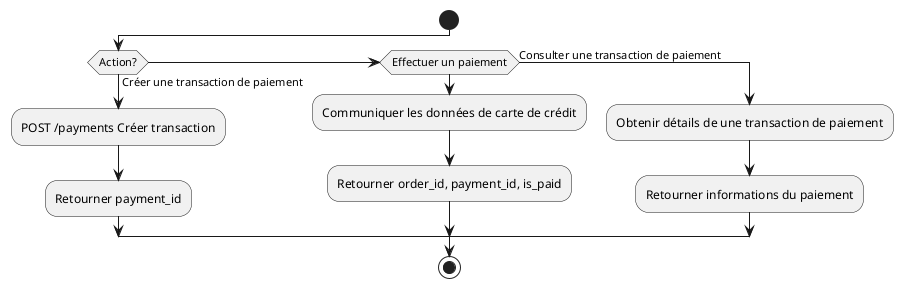 @startuml 
start

if (Action?) then (Créer une transaction de paiement)
  :POST /payments Créer transaction;
  :Retourner payment_id;
  
elseif (Effectuer un paiement) then
  :Communiquer les données de carte de crédit;
  :Retourner order_id, payment_id, is_paid;
  
else (Consulter une transaction de paiement)
  :Obtenir détails de une transaction de paiement;
  :Retourner informations du paiement;
endif

stop
@enduml